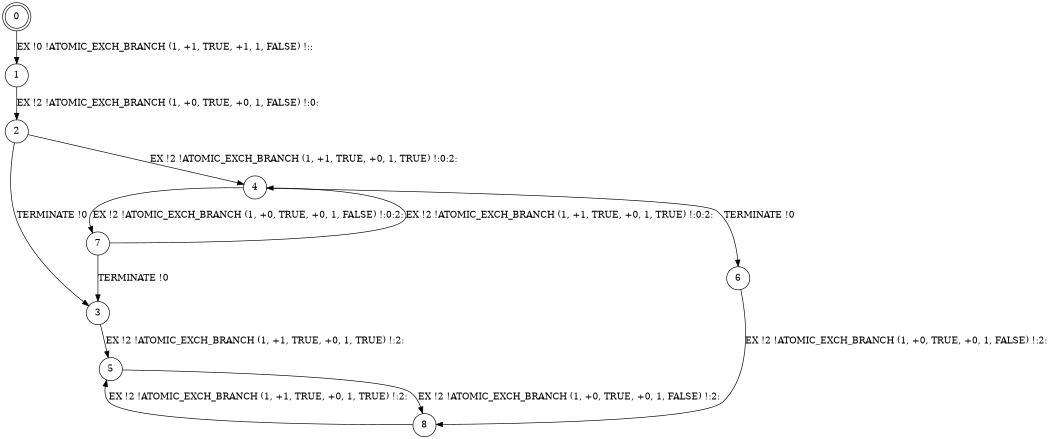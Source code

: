 digraph BCG {
size = "7, 10.5";
center = TRUE;
node [shape = circle];
0 [peripheries = 2];
0 -> 1 [label = "EX !0 !ATOMIC_EXCH_BRANCH (1, +1, TRUE, +1, 1, FALSE) !::"];
1 -> 2 [label = "EX !2 !ATOMIC_EXCH_BRANCH (1, +0, TRUE, +0, 1, FALSE) !:0:"];
2 -> 3 [label = "TERMINATE !0"];
2 -> 4 [label = "EX !2 !ATOMIC_EXCH_BRANCH (1, +1, TRUE, +0, 1, TRUE) !:0:2:"];
3 -> 5 [label = "EX !2 !ATOMIC_EXCH_BRANCH (1, +1, TRUE, +0, 1, TRUE) !:2:"];
4 -> 6 [label = "TERMINATE !0"];
4 -> 7 [label = "EX !2 !ATOMIC_EXCH_BRANCH (1, +0, TRUE, +0, 1, FALSE) !:0:2:"];
5 -> 8 [label = "EX !2 !ATOMIC_EXCH_BRANCH (1, +0, TRUE, +0, 1, FALSE) !:2:"];
6 -> 8 [label = "EX !2 !ATOMIC_EXCH_BRANCH (1, +0, TRUE, +0, 1, FALSE) !:2:"];
7 -> 3 [label = "TERMINATE !0"];
7 -> 4 [label = "EX !2 !ATOMIC_EXCH_BRANCH (1, +1, TRUE, +0, 1, TRUE) !:0:2:"];
8 -> 5 [label = "EX !2 !ATOMIC_EXCH_BRANCH (1, +1, TRUE, +0, 1, TRUE) !:2:"];
}
